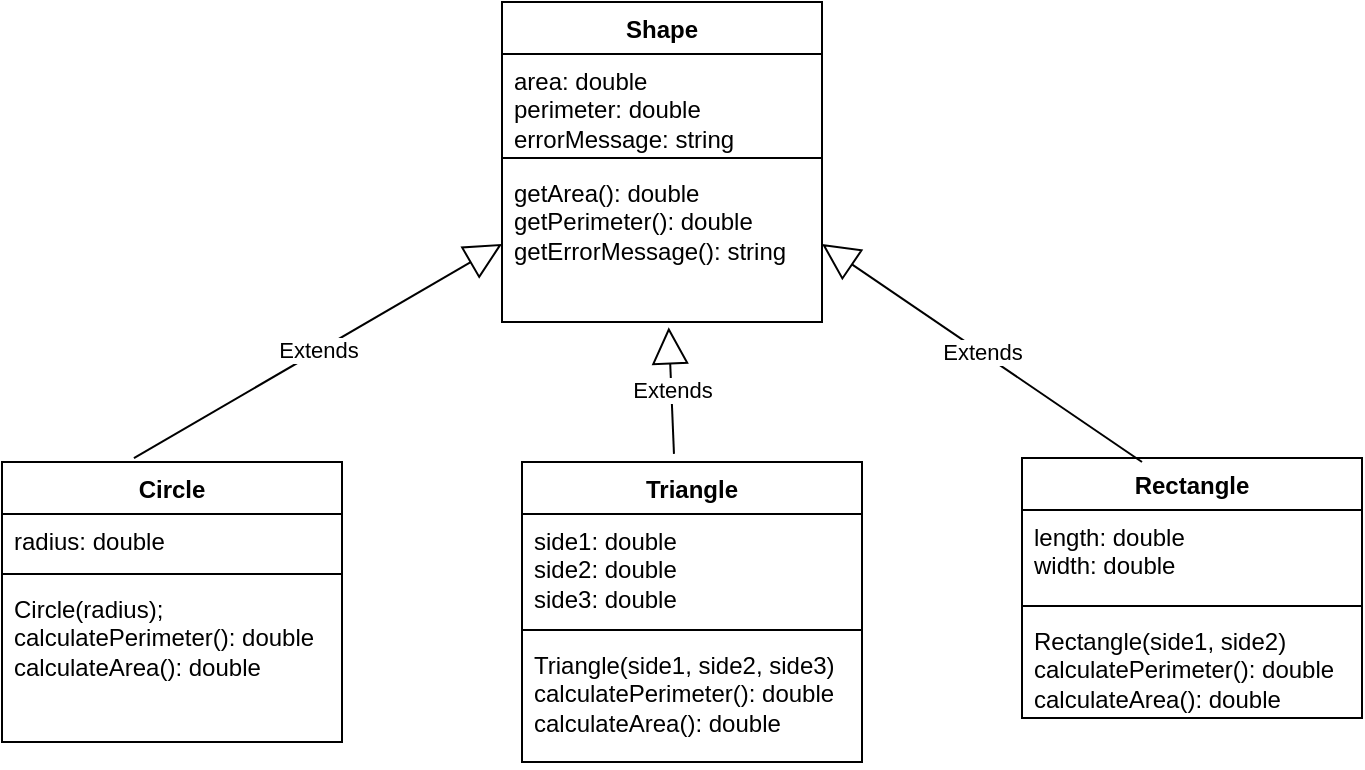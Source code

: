 <mxfile version="23.0.2" type="device">
  <diagram name="Page-1" id="jqECclEKOhy7TL_Xy-tP">
    <mxGraphModel dx="794" dy="412" grid="1" gridSize="10" guides="1" tooltips="1" connect="1" arrows="1" fold="1" page="1" pageScale="1" pageWidth="850" pageHeight="1100" math="0" shadow="0">
      <root>
        <mxCell id="0" />
        <mxCell id="1" parent="0" />
        <mxCell id="A5a6sC9d0z0sqKXgofi--1" value="Circle" style="swimlane;fontStyle=1;align=center;verticalAlign=top;childLayout=stackLayout;horizontal=1;startSize=26;horizontalStack=0;resizeParent=1;resizeParentMax=0;resizeLast=0;collapsible=1;marginBottom=0;whiteSpace=wrap;html=1;" parent="1" vertex="1">
          <mxGeometry x="80" y="370" width="170" height="140" as="geometry" />
        </mxCell>
        <mxCell id="A5a6sC9d0z0sqKXgofi--2" value="radius: double" style="text;strokeColor=none;fillColor=none;align=left;verticalAlign=top;spacingLeft=4;spacingRight=4;overflow=hidden;rotatable=0;points=[[0,0.5],[1,0.5]];portConstraint=eastwest;whiteSpace=wrap;html=1;" parent="A5a6sC9d0z0sqKXgofi--1" vertex="1">
          <mxGeometry y="26" width="170" height="26" as="geometry" />
        </mxCell>
        <mxCell id="A5a6sC9d0z0sqKXgofi--3" value="" style="line;strokeWidth=1;fillColor=none;align=left;verticalAlign=middle;spacingTop=-1;spacingLeft=3;spacingRight=3;rotatable=0;labelPosition=right;points=[];portConstraint=eastwest;strokeColor=inherit;" parent="A5a6sC9d0z0sqKXgofi--1" vertex="1">
          <mxGeometry y="52" width="170" height="8" as="geometry" />
        </mxCell>
        <mxCell id="A5a6sC9d0z0sqKXgofi--4" value="Circle(radius);&lt;br&gt;calculatePerimeter(): double&lt;br&gt;calculateArea(): double" style="text;strokeColor=none;fillColor=none;align=left;verticalAlign=top;spacingLeft=4;spacingRight=4;overflow=hidden;rotatable=0;points=[[0,0.5],[1,0.5]];portConstraint=eastwest;whiteSpace=wrap;html=1;" parent="A5a6sC9d0z0sqKXgofi--1" vertex="1">
          <mxGeometry y="60" width="170" height="80" as="geometry" />
        </mxCell>
        <mxCell id="A5a6sC9d0z0sqKXgofi--5" value="Triangle" style="swimlane;fontStyle=1;align=center;verticalAlign=top;childLayout=stackLayout;horizontal=1;startSize=26;horizontalStack=0;resizeParent=1;resizeParentMax=0;resizeLast=0;collapsible=1;marginBottom=0;whiteSpace=wrap;html=1;" parent="1" vertex="1">
          <mxGeometry x="340" y="370" width="170" height="150" as="geometry" />
        </mxCell>
        <mxCell id="A5a6sC9d0z0sqKXgofi--6" value="side1: double&lt;br&gt;side2: double&lt;br style=&quot;border-color: var(--border-color);&quot;&gt;side3: double" style="text;strokeColor=none;fillColor=none;align=left;verticalAlign=top;spacingLeft=4;spacingRight=4;overflow=hidden;rotatable=0;points=[[0,0.5],[1,0.5]];portConstraint=eastwest;whiteSpace=wrap;html=1;" parent="A5a6sC9d0z0sqKXgofi--5" vertex="1">
          <mxGeometry y="26" width="170" height="54" as="geometry" />
        </mxCell>
        <mxCell id="A5a6sC9d0z0sqKXgofi--7" value="" style="line;strokeWidth=1;fillColor=none;align=left;verticalAlign=middle;spacingTop=-1;spacingLeft=3;spacingRight=3;rotatable=0;labelPosition=right;points=[];portConstraint=eastwest;strokeColor=inherit;" parent="A5a6sC9d0z0sqKXgofi--5" vertex="1">
          <mxGeometry y="80" width="170" height="8" as="geometry" />
        </mxCell>
        <mxCell id="A5a6sC9d0z0sqKXgofi--8" value="Triangle(side1, side2, side3)&lt;br&gt;calculatePerimeter(): double&lt;br style=&quot;border-color: var(--border-color);&quot;&gt;calculateArea(): double" style="text;strokeColor=none;fillColor=none;align=left;verticalAlign=top;spacingLeft=4;spacingRight=4;overflow=hidden;rotatable=0;points=[[0,0.5],[1,0.5]];portConstraint=eastwest;whiteSpace=wrap;html=1;" parent="A5a6sC9d0z0sqKXgofi--5" vertex="1">
          <mxGeometry y="88" width="170" height="62" as="geometry" />
        </mxCell>
        <mxCell id="A5a6sC9d0z0sqKXgofi--9" value="Rectangle" style="swimlane;fontStyle=1;align=center;verticalAlign=top;childLayout=stackLayout;horizontal=1;startSize=26;horizontalStack=0;resizeParent=1;resizeParentMax=0;resizeLast=0;collapsible=1;marginBottom=0;whiteSpace=wrap;html=1;" parent="1" vertex="1">
          <mxGeometry x="590" y="368" width="170" height="130" as="geometry" />
        </mxCell>
        <mxCell id="A5a6sC9d0z0sqKXgofi--10" value="length: double&lt;br&gt;width: double" style="text;strokeColor=none;fillColor=none;align=left;verticalAlign=top;spacingLeft=4;spacingRight=4;overflow=hidden;rotatable=0;points=[[0,0.5],[1,0.5]];portConstraint=eastwest;whiteSpace=wrap;html=1;" parent="A5a6sC9d0z0sqKXgofi--9" vertex="1">
          <mxGeometry y="26" width="170" height="44" as="geometry" />
        </mxCell>
        <mxCell id="A5a6sC9d0z0sqKXgofi--11" value="" style="line;strokeWidth=1;fillColor=none;align=left;verticalAlign=middle;spacingTop=-1;spacingLeft=3;spacingRight=3;rotatable=0;labelPosition=right;points=[];portConstraint=eastwest;strokeColor=inherit;" parent="A5a6sC9d0z0sqKXgofi--9" vertex="1">
          <mxGeometry y="70" width="170" height="8" as="geometry" />
        </mxCell>
        <mxCell id="A5a6sC9d0z0sqKXgofi--12" value="Rectangle(side1, side2)&lt;br&gt;calculatePerimeter(): double&lt;br style=&quot;border-color: var(--border-color);&quot;&gt;calculateArea(): double" style="text;strokeColor=none;fillColor=none;align=left;verticalAlign=top;spacingLeft=4;spacingRight=4;overflow=hidden;rotatable=0;points=[[0,0.5],[1,0.5]];portConstraint=eastwest;whiteSpace=wrap;html=1;" parent="A5a6sC9d0z0sqKXgofi--9" vertex="1">
          <mxGeometry y="78" width="170" height="52" as="geometry" />
        </mxCell>
        <mxCell id="A5a6sC9d0z0sqKXgofi--13" value="Shape" style="swimlane;fontStyle=1;align=center;verticalAlign=top;childLayout=stackLayout;horizontal=1;startSize=26;horizontalStack=0;resizeParent=1;resizeParentMax=0;resizeLast=0;collapsible=1;marginBottom=0;whiteSpace=wrap;html=1;" parent="1" vertex="1">
          <mxGeometry x="330" y="140" width="160" height="160" as="geometry" />
        </mxCell>
        <mxCell id="A5a6sC9d0z0sqKXgofi--14" value="area: double&lt;br&gt;perimeter: double&lt;br&gt;errorMessage: string" style="text;strokeColor=none;fillColor=none;align=left;verticalAlign=top;spacingLeft=4;spacingRight=4;overflow=hidden;rotatable=0;points=[[0,0.5],[1,0.5]];portConstraint=eastwest;whiteSpace=wrap;html=1;" parent="A5a6sC9d0z0sqKXgofi--13" vertex="1">
          <mxGeometry y="26" width="160" height="48" as="geometry" />
        </mxCell>
        <mxCell id="A5a6sC9d0z0sqKXgofi--15" value="" style="line;strokeWidth=1;fillColor=none;align=left;verticalAlign=middle;spacingTop=-1;spacingLeft=3;spacingRight=3;rotatable=0;labelPosition=right;points=[];portConstraint=eastwest;strokeColor=inherit;" parent="A5a6sC9d0z0sqKXgofi--13" vertex="1">
          <mxGeometry y="74" width="160" height="8" as="geometry" />
        </mxCell>
        <mxCell id="A5a6sC9d0z0sqKXgofi--16" value="getArea(): double&lt;br&gt;getPerimeter(): double&lt;br&gt;getErrorMessage(): string" style="text;strokeColor=none;fillColor=none;align=left;verticalAlign=top;spacingLeft=4;spacingRight=4;overflow=hidden;rotatable=0;points=[[0,0.5],[1,0.5]];portConstraint=eastwest;whiteSpace=wrap;html=1;" parent="A5a6sC9d0z0sqKXgofi--13" vertex="1">
          <mxGeometry y="82" width="160" height="78" as="geometry" />
        </mxCell>
        <mxCell id="A5a6sC9d0z0sqKXgofi--17" value="Extends" style="endArrow=block;endSize=16;endFill=0;html=1;rounded=0;entryX=0;entryY=0.5;entryDx=0;entryDy=0;exitX=0.388;exitY=-0.014;exitDx=0;exitDy=0;exitPerimeter=0;" parent="1" source="A5a6sC9d0z0sqKXgofi--1" target="A5a6sC9d0z0sqKXgofi--16" edge="1">
          <mxGeometry width="160" relative="1" as="geometry">
            <mxPoint x="140" y="310" as="sourcePoint" />
            <mxPoint x="300" y="310" as="targetPoint" />
          </mxGeometry>
        </mxCell>
        <mxCell id="A5a6sC9d0z0sqKXgofi--18" value="Extends" style="endArrow=block;endSize=16;endFill=0;html=1;rounded=0;exitX=0.388;exitY=-0.014;exitDx=0;exitDy=0;exitPerimeter=0;entryX=1;entryY=0.5;entryDx=0;entryDy=0;" parent="1" target="A5a6sC9d0z0sqKXgofi--16" edge="1">
          <mxGeometry width="160" relative="1" as="geometry">
            <mxPoint x="650" y="370" as="sourcePoint" />
            <mxPoint x="620" y="240" as="targetPoint" />
          </mxGeometry>
        </mxCell>
        <mxCell id="A5a6sC9d0z0sqKXgofi--19" value="Extends" style="endArrow=block;endSize=16;endFill=0;html=1;rounded=0;entryX=0.521;entryY=1.034;entryDx=0;entryDy=0;entryPerimeter=0;exitX=0.447;exitY=-0.027;exitDx=0;exitDy=0;exitPerimeter=0;" parent="1" source="A5a6sC9d0z0sqKXgofi--5" target="A5a6sC9d0z0sqKXgofi--16" edge="1">
          <mxGeometry width="160" relative="1" as="geometry">
            <mxPoint x="420" y="360" as="sourcePoint" />
            <mxPoint x="270" y="261" as="targetPoint" />
          </mxGeometry>
        </mxCell>
      </root>
    </mxGraphModel>
  </diagram>
</mxfile>
